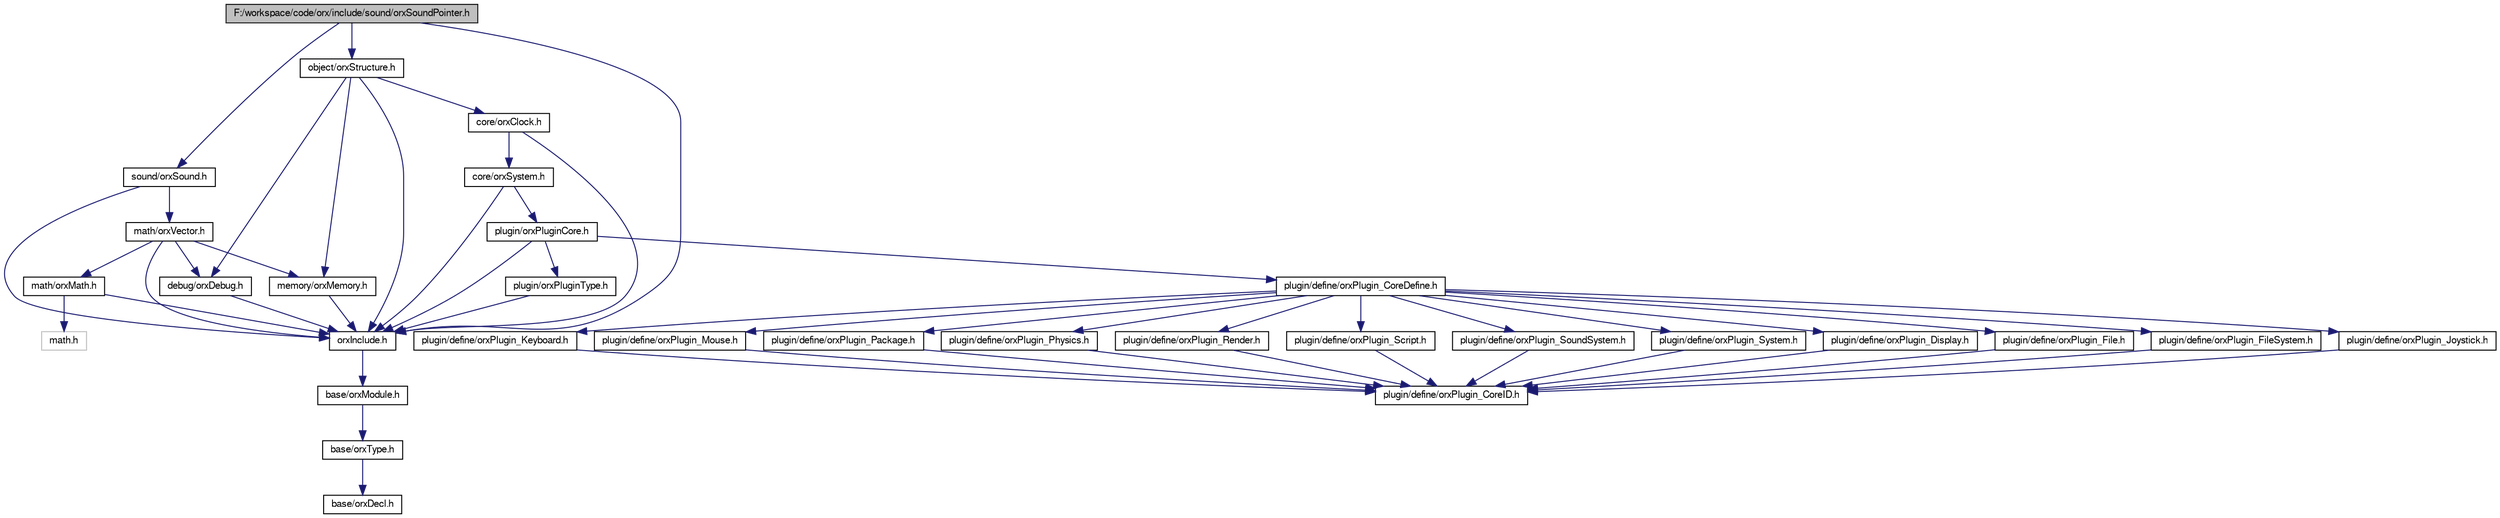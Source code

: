 digraph G
{
  bgcolor="transparent";
  edge [fontname="FreeSans",fontsize=10,labelfontname="FreeSans",labelfontsize=10];
  node [fontname="FreeSans",fontsize=10,shape=record];
  Node1 [label="F:/workspace/code/orx/include/sound/orxSoundPointer.h",height=0.2,width=0.4,color="black", fillcolor="grey75", style="filled" fontcolor="black"];
  Node1 -> Node2 [color="midnightblue",fontsize=10,style="solid",fontname="FreeSans"];
  Node2 [label="orxInclude.h",height=0.2,width=0.4,color="black",URL="$orx_include_8h.html"];
  Node2 -> Node3 [color="midnightblue",fontsize=10,style="solid",fontname="FreeSans"];
  Node3 [label="base/orxModule.h",height=0.2,width=0.4,color="black",URL="$orx_module_8h.html"];
  Node3 -> Node4 [color="midnightblue",fontsize=10,style="solid",fontname="FreeSans"];
  Node4 [label="base/orxType.h",height=0.2,width=0.4,color="black",URL="$orx_type_8h.html"];
  Node4 -> Node5 [color="midnightblue",fontsize=10,style="solid",fontname="FreeSans"];
  Node5 [label="base/orxDecl.h",height=0.2,width=0.4,color="black",URL="$orx_decl_8h.html"];
  Node1 -> Node6 [color="midnightblue",fontsize=10,style="solid",fontname="FreeSans"];
  Node6 [label="sound/orxSound.h",height=0.2,width=0.4,color="black",URL="$orx_sound_8h.html"];
  Node6 -> Node2 [color="midnightblue",fontsize=10,style="solid",fontname="FreeSans"];
  Node6 -> Node7 [color="midnightblue",fontsize=10,style="solid",fontname="FreeSans"];
  Node7 [label="math/orxVector.h",height=0.2,width=0.4,color="black",URL="$orx_vector_8h.html"];
  Node7 -> Node2 [color="midnightblue",fontsize=10,style="solid",fontname="FreeSans"];
  Node7 -> Node8 [color="midnightblue",fontsize=10,style="solid",fontname="FreeSans"];
  Node8 [label="debug/orxDebug.h",height=0.2,width=0.4,color="black",URL="$orx_debug_8h.html"];
  Node8 -> Node2 [color="midnightblue",fontsize=10,style="solid",fontname="FreeSans"];
  Node7 -> Node9 [color="midnightblue",fontsize=10,style="solid",fontname="FreeSans"];
  Node9 [label="memory/orxMemory.h",height=0.2,width=0.4,color="black",URL="$orx_memory_8h.html"];
  Node9 -> Node2 [color="midnightblue",fontsize=10,style="solid",fontname="FreeSans"];
  Node7 -> Node10 [color="midnightblue",fontsize=10,style="solid",fontname="FreeSans"];
  Node10 [label="math/orxMath.h",height=0.2,width=0.4,color="black",URL="$orx_math_8h.html"];
  Node10 -> Node2 [color="midnightblue",fontsize=10,style="solid",fontname="FreeSans"];
  Node10 -> Node11 [color="midnightblue",fontsize=10,style="solid",fontname="FreeSans"];
  Node11 [label="math.h",height=0.2,width=0.4,color="grey75"];
  Node1 -> Node12 [color="midnightblue",fontsize=10,style="solid",fontname="FreeSans"];
  Node12 [label="object/orxStructure.h",height=0.2,width=0.4,color="black",URL="$orx_structure_8h.html"];
  Node12 -> Node2 [color="midnightblue",fontsize=10,style="solid",fontname="FreeSans"];
  Node12 -> Node13 [color="midnightblue",fontsize=10,style="solid",fontname="FreeSans"];
  Node13 [label="core/orxClock.h",height=0.2,width=0.4,color="black",URL="$orx_clock_8h.html"];
  Node13 -> Node2 [color="midnightblue",fontsize=10,style="solid",fontname="FreeSans"];
  Node13 -> Node14 [color="midnightblue",fontsize=10,style="solid",fontname="FreeSans"];
  Node14 [label="core/orxSystem.h",height=0.2,width=0.4,color="black",URL="$orx_system_8h.html"];
  Node14 -> Node2 [color="midnightblue",fontsize=10,style="solid",fontname="FreeSans"];
  Node14 -> Node15 [color="midnightblue",fontsize=10,style="solid",fontname="FreeSans"];
  Node15 [label="plugin/orxPluginCore.h",height=0.2,width=0.4,color="black",URL="$orx_plugin_core_8h.html"];
  Node15 -> Node2 [color="midnightblue",fontsize=10,style="solid",fontname="FreeSans"];
  Node15 -> Node16 [color="midnightblue",fontsize=10,style="solid",fontname="FreeSans"];
  Node16 [label="plugin/orxPluginType.h",height=0.2,width=0.4,color="black",URL="$orx_plugin_type_8h.html"];
  Node16 -> Node2 [color="midnightblue",fontsize=10,style="solid",fontname="FreeSans"];
  Node15 -> Node17 [color="midnightblue",fontsize=10,style="solid",fontname="FreeSans"];
  Node17 [label="plugin/define/orxPlugin_CoreDefine.h",height=0.2,width=0.4,color="black",URL="$orx_plugin___core_define_8h.html"];
  Node17 -> Node18 [color="midnightblue",fontsize=10,style="solid",fontname="FreeSans"];
  Node18 [label="plugin/define/orxPlugin_Display.h",height=0.2,width=0.4,color="black",URL="$orx_plugin___display_8h.html"];
  Node18 -> Node19 [color="midnightblue",fontsize=10,style="solid",fontname="FreeSans"];
  Node19 [label="plugin/define/orxPlugin_CoreID.h",height=0.2,width=0.4,color="black",URL="$orx_plugin___core_i_d_8h.html"];
  Node17 -> Node20 [color="midnightblue",fontsize=10,style="solid",fontname="FreeSans"];
  Node20 [label="plugin/define/orxPlugin_File.h",height=0.2,width=0.4,color="black",URL="$orx_plugin___file_8h.html"];
  Node20 -> Node19 [color="midnightblue",fontsize=10,style="solid",fontname="FreeSans"];
  Node17 -> Node21 [color="midnightblue",fontsize=10,style="solid",fontname="FreeSans"];
  Node21 [label="plugin/define/orxPlugin_FileSystem.h",height=0.2,width=0.4,color="black",URL="$orx_plugin___file_system_8h.html"];
  Node21 -> Node19 [color="midnightblue",fontsize=10,style="solid",fontname="FreeSans"];
  Node17 -> Node22 [color="midnightblue",fontsize=10,style="solid",fontname="FreeSans"];
  Node22 [label="plugin/define/orxPlugin_Joystick.h",height=0.2,width=0.4,color="black",URL="$orx_plugin___joystick_8h.html"];
  Node22 -> Node19 [color="midnightblue",fontsize=10,style="solid",fontname="FreeSans"];
  Node17 -> Node23 [color="midnightblue",fontsize=10,style="solid",fontname="FreeSans"];
  Node23 [label="plugin/define/orxPlugin_Keyboard.h",height=0.2,width=0.4,color="black",URL="$orx_plugin___keyboard_8h.html"];
  Node23 -> Node19 [color="midnightblue",fontsize=10,style="solid",fontname="FreeSans"];
  Node17 -> Node24 [color="midnightblue",fontsize=10,style="solid",fontname="FreeSans"];
  Node24 [label="plugin/define/orxPlugin_Mouse.h",height=0.2,width=0.4,color="black",URL="$orx_plugin___mouse_8h.html"];
  Node24 -> Node19 [color="midnightblue",fontsize=10,style="solid",fontname="FreeSans"];
  Node17 -> Node25 [color="midnightblue",fontsize=10,style="solid",fontname="FreeSans"];
  Node25 [label="plugin/define/orxPlugin_Package.h",height=0.2,width=0.4,color="black",URL="$orx_plugin___package_8h.html"];
  Node25 -> Node19 [color="midnightblue",fontsize=10,style="solid",fontname="FreeSans"];
  Node17 -> Node26 [color="midnightblue",fontsize=10,style="solid",fontname="FreeSans"];
  Node26 [label="plugin/define/orxPlugin_Physics.h",height=0.2,width=0.4,color="black",URL="$orx_plugin___physics_8h.html"];
  Node26 -> Node19 [color="midnightblue",fontsize=10,style="solid",fontname="FreeSans"];
  Node17 -> Node27 [color="midnightblue",fontsize=10,style="solid",fontname="FreeSans"];
  Node27 [label="plugin/define/orxPlugin_Render.h",height=0.2,width=0.4,color="black",URL="$orx_plugin___render_8h.html"];
  Node27 -> Node19 [color="midnightblue",fontsize=10,style="solid",fontname="FreeSans"];
  Node17 -> Node28 [color="midnightblue",fontsize=10,style="solid",fontname="FreeSans"];
  Node28 [label="plugin/define/orxPlugin_Script.h",height=0.2,width=0.4,color="black",URL="$orx_plugin___script_8h.html"];
  Node28 -> Node19 [color="midnightblue",fontsize=10,style="solid",fontname="FreeSans"];
  Node17 -> Node29 [color="midnightblue",fontsize=10,style="solid",fontname="FreeSans"];
  Node29 [label="plugin/define/orxPlugin_SoundSystem.h",height=0.2,width=0.4,color="black",URL="$orx_plugin___sound_system_8h.html"];
  Node29 -> Node19 [color="midnightblue",fontsize=10,style="solid",fontname="FreeSans"];
  Node17 -> Node30 [color="midnightblue",fontsize=10,style="solid",fontname="FreeSans"];
  Node30 [label="plugin/define/orxPlugin_System.h",height=0.2,width=0.4,color="black",URL="$orx_plugin___system_8h.html"];
  Node30 -> Node19 [color="midnightblue",fontsize=10,style="solid",fontname="FreeSans"];
  Node12 -> Node8 [color="midnightblue",fontsize=10,style="solid",fontname="FreeSans"];
  Node12 -> Node9 [color="midnightblue",fontsize=10,style="solid",fontname="FreeSans"];
}
